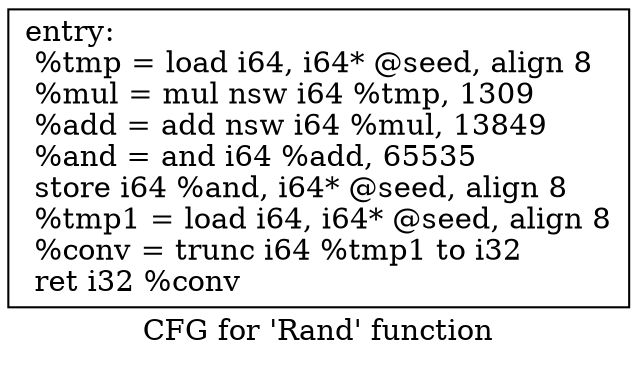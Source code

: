 digraph "CFG for 'Rand' function" {
	label="CFG for 'Rand' function";

	Node0x18a6c80 [shape=record,label="{entry:\l  %tmp = load i64, i64* @seed, align 8\l  %mul = mul nsw i64 %tmp, 1309\l  %add = add nsw i64 %mul, 13849\l  %and = and i64 %add, 65535\l  store i64 %and, i64* @seed, align 8\l  %tmp1 = load i64, i64* @seed, align 8\l  %conv = trunc i64 %tmp1 to i32\l  ret i32 %conv\l}"];
}
